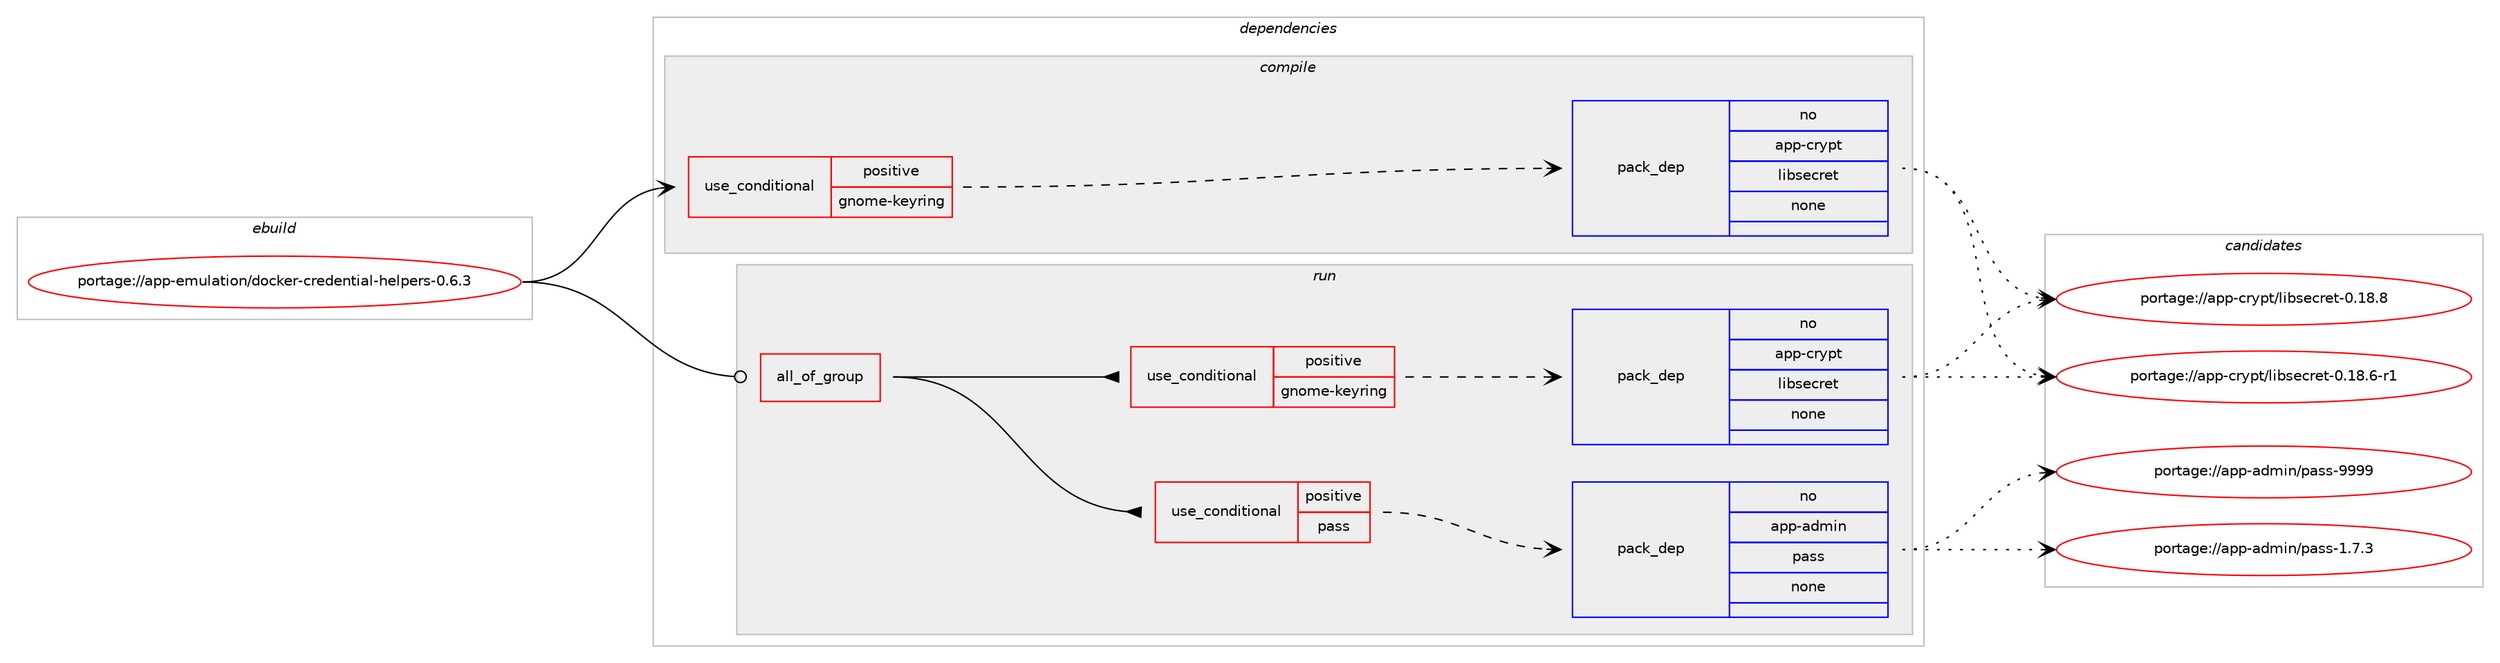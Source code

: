 digraph prolog {

# *************
# Graph options
# *************

newrank=true;
concentrate=true;
compound=true;
graph [rankdir=LR,fontname=Helvetica,fontsize=10,ranksep=1.5];#, ranksep=2.5, nodesep=0.2];
edge  [arrowhead=vee];
node  [fontname=Helvetica,fontsize=10];

# **********
# The ebuild
# **********

subgraph cluster_leftcol {
color=gray;
rank=same;
label=<<i>ebuild</i>>;
id [label="portage://app-emulation/docker-credential-helpers-0.6.3", color=red, width=4, href="../app-emulation/docker-credential-helpers-0.6.3.svg"];
}

# ****************
# The dependencies
# ****************

subgraph cluster_midcol {
color=gray;
label=<<i>dependencies</i>>;
subgraph cluster_compile {
fillcolor="#eeeeee";
style=filled;
label=<<i>compile</i>>;
subgraph cond148573 {
dependency630939 [label=<<TABLE BORDER="0" CELLBORDER="1" CELLSPACING="0" CELLPADDING="4"><TR><TD ROWSPAN="3" CELLPADDING="10">use_conditional</TD></TR><TR><TD>positive</TD></TR><TR><TD>gnome-keyring</TD></TR></TABLE>>, shape=none, color=red];
subgraph pack473961 {
dependency630940 [label=<<TABLE BORDER="0" CELLBORDER="1" CELLSPACING="0" CELLPADDING="4" WIDTH="220"><TR><TD ROWSPAN="6" CELLPADDING="30">pack_dep</TD></TR><TR><TD WIDTH="110">no</TD></TR><TR><TD>app-crypt</TD></TR><TR><TD>libsecret</TD></TR><TR><TD>none</TD></TR><TR><TD></TD></TR></TABLE>>, shape=none, color=blue];
}
dependency630939:e -> dependency630940:w [weight=20,style="dashed",arrowhead="vee"];
}
id:e -> dependency630939:w [weight=20,style="solid",arrowhead="vee"];
}
subgraph cluster_compileandrun {
fillcolor="#eeeeee";
style=filled;
label=<<i>compile and run</i>>;
}
subgraph cluster_run {
fillcolor="#eeeeee";
style=filled;
label=<<i>run</i>>;
subgraph all290 {
dependency630941 [label=<<TABLE BORDER="0" CELLBORDER="1" CELLSPACING="0" CELLPADDING="4"><TR><TD CELLPADDING="10">all_of_group</TD></TR></TABLE>>, shape=none, color=red];subgraph cond148574 {
dependency630942 [label=<<TABLE BORDER="0" CELLBORDER="1" CELLSPACING="0" CELLPADDING="4"><TR><TD ROWSPAN="3" CELLPADDING="10">use_conditional</TD></TR><TR><TD>positive</TD></TR><TR><TD>gnome-keyring</TD></TR></TABLE>>, shape=none, color=red];
subgraph pack473962 {
dependency630943 [label=<<TABLE BORDER="0" CELLBORDER="1" CELLSPACING="0" CELLPADDING="4" WIDTH="220"><TR><TD ROWSPAN="6" CELLPADDING="30">pack_dep</TD></TR><TR><TD WIDTH="110">no</TD></TR><TR><TD>app-crypt</TD></TR><TR><TD>libsecret</TD></TR><TR><TD>none</TD></TR><TR><TD></TD></TR></TABLE>>, shape=none, color=blue];
}
dependency630942:e -> dependency630943:w [weight=20,style="dashed",arrowhead="vee"];
}
dependency630941:e -> dependency630942:w [weight=20,style="solid",arrowhead="inv"];
subgraph cond148575 {
dependency630944 [label=<<TABLE BORDER="0" CELLBORDER="1" CELLSPACING="0" CELLPADDING="4"><TR><TD ROWSPAN="3" CELLPADDING="10">use_conditional</TD></TR><TR><TD>positive</TD></TR><TR><TD>pass</TD></TR></TABLE>>, shape=none, color=red];
subgraph pack473963 {
dependency630945 [label=<<TABLE BORDER="0" CELLBORDER="1" CELLSPACING="0" CELLPADDING="4" WIDTH="220"><TR><TD ROWSPAN="6" CELLPADDING="30">pack_dep</TD></TR><TR><TD WIDTH="110">no</TD></TR><TR><TD>app-admin</TD></TR><TR><TD>pass</TD></TR><TR><TD>none</TD></TR><TR><TD></TD></TR></TABLE>>, shape=none, color=blue];
}
dependency630944:e -> dependency630945:w [weight=20,style="dashed",arrowhead="vee"];
}
dependency630941:e -> dependency630944:w [weight=20,style="solid",arrowhead="inv"];
}
id:e -> dependency630941:w [weight=20,style="solid",arrowhead="odot"];
}
}

# **************
# The candidates
# **************

subgraph cluster_choices {
rank=same;
color=gray;
label=<<i>candidates</i>>;

subgraph choice473961 {
color=black;
nodesep=1;
choice97112112459911412111211647108105981151019911410111645484649564656 [label="portage://app-crypt/libsecret-0.18.8", color=red, width=4,href="../app-crypt/libsecret-0.18.8.svg"];
choice971121124599114121112116471081059811510199114101116454846495646544511449 [label="portage://app-crypt/libsecret-0.18.6-r1", color=red, width=4,href="../app-crypt/libsecret-0.18.6-r1.svg"];
dependency630940:e -> choice97112112459911412111211647108105981151019911410111645484649564656:w [style=dotted,weight="100"];
dependency630940:e -> choice971121124599114121112116471081059811510199114101116454846495646544511449:w [style=dotted,weight="100"];
}
subgraph choice473962 {
color=black;
nodesep=1;
choice97112112459911412111211647108105981151019911410111645484649564656 [label="portage://app-crypt/libsecret-0.18.8", color=red, width=4,href="../app-crypt/libsecret-0.18.8.svg"];
choice971121124599114121112116471081059811510199114101116454846495646544511449 [label="portage://app-crypt/libsecret-0.18.6-r1", color=red, width=4,href="../app-crypt/libsecret-0.18.6-r1.svg"];
dependency630943:e -> choice97112112459911412111211647108105981151019911410111645484649564656:w [style=dotted,weight="100"];
dependency630943:e -> choice971121124599114121112116471081059811510199114101116454846495646544511449:w [style=dotted,weight="100"];
}
subgraph choice473963 {
color=black;
nodesep=1;
choice97112112459710010910511047112971151154557575757 [label="portage://app-admin/pass-9999", color=red, width=4,href="../app-admin/pass-9999.svg"];
choice9711211245971001091051104711297115115454946554651 [label="portage://app-admin/pass-1.7.3", color=red, width=4,href="../app-admin/pass-1.7.3.svg"];
dependency630945:e -> choice97112112459710010910511047112971151154557575757:w [style=dotted,weight="100"];
dependency630945:e -> choice9711211245971001091051104711297115115454946554651:w [style=dotted,weight="100"];
}
}

}
